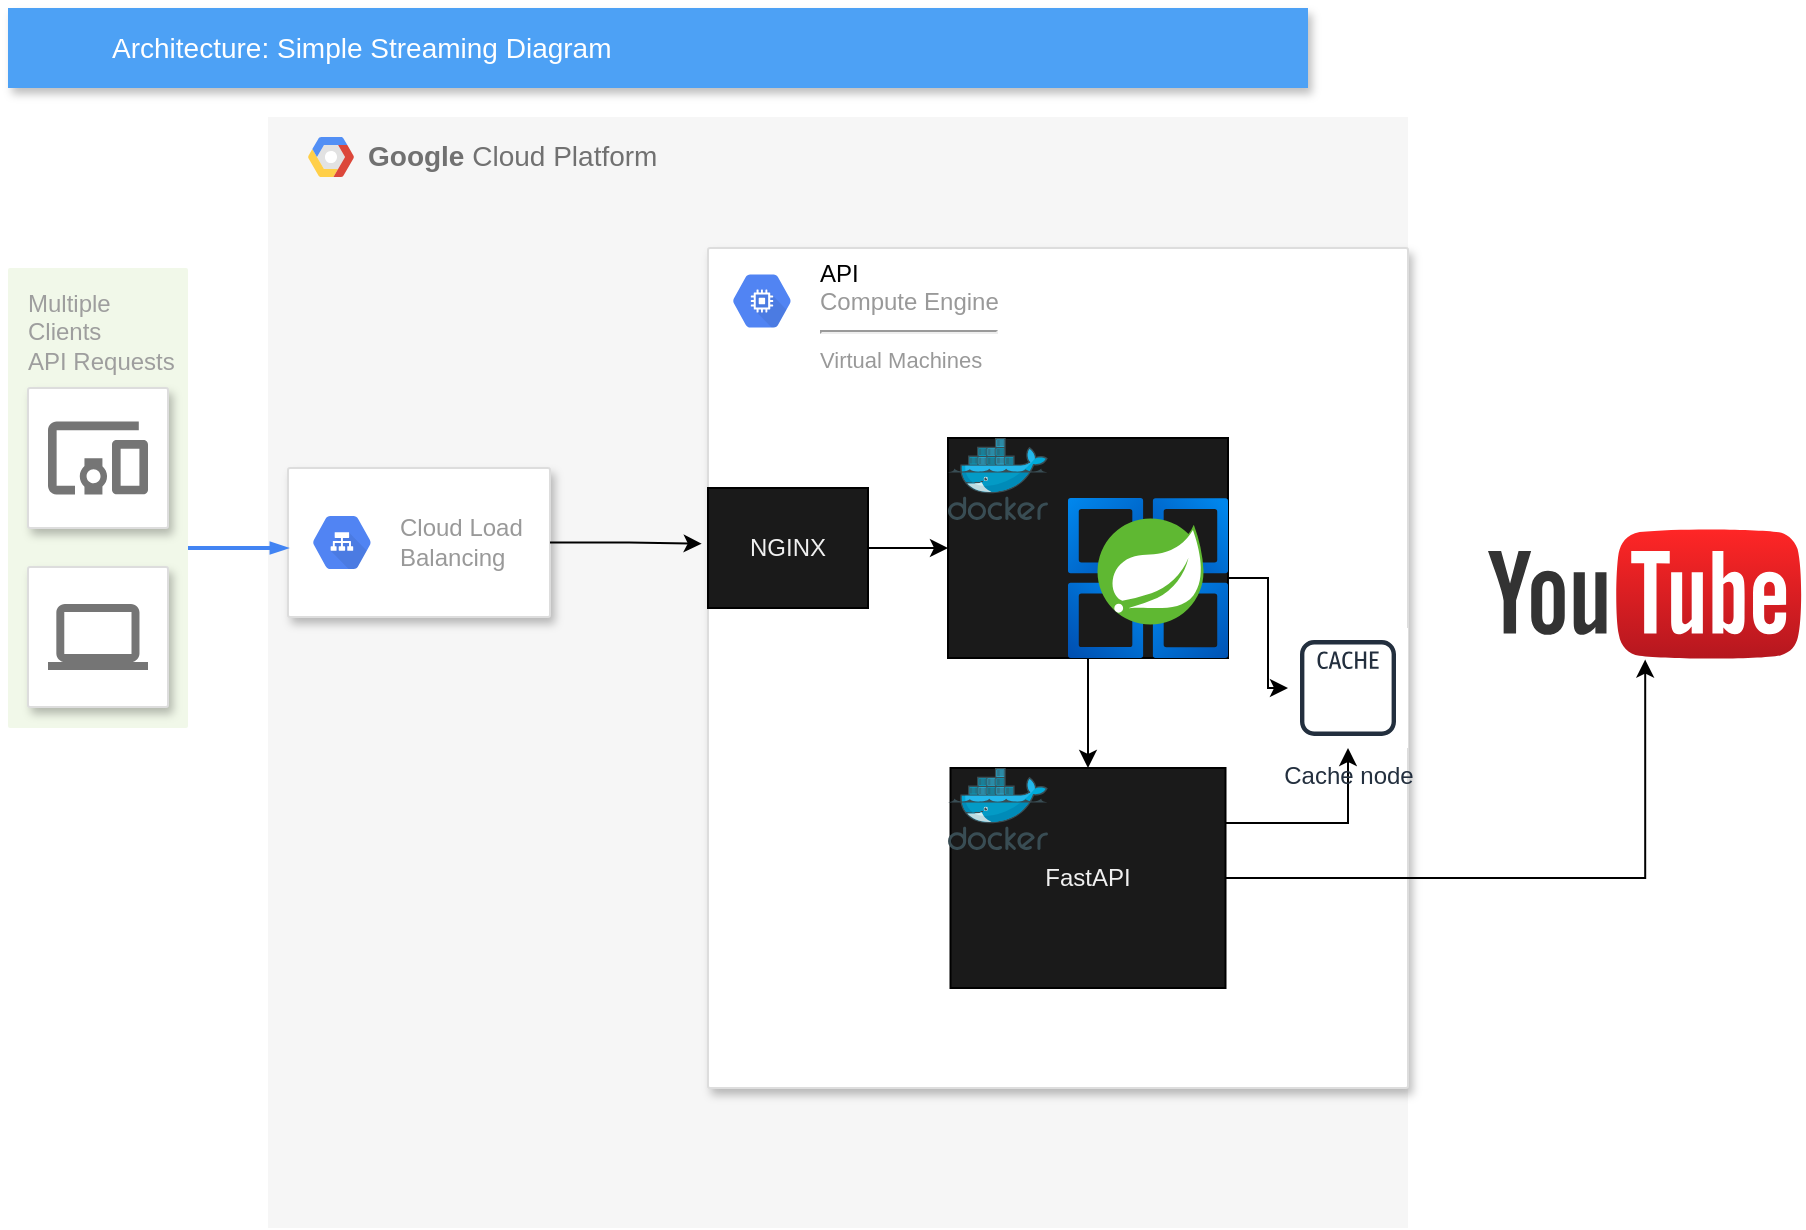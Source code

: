 <mxfile version="21.6.6" type="github">
  <diagram id="f106602c-feb2-e66a-4537-3a34d633f6aa" name="Page-1">
    <mxGraphModel dx="954" dy="648" grid="1" gridSize="10" guides="1" tooltips="1" connect="1" arrows="1" fold="1" page="1" pageScale="1" pageWidth="1169" pageHeight="827" background="none" math="0" shadow="0">
      <root>
        <mxCell id="0" />
        <mxCell id="1" parent="0" />
        <mxCell id="14" value="&lt;b&gt;Google &lt;/b&gt;Cloud Platform" style="fillColor=#F6F6F6;strokeColor=none;shadow=0;gradientColor=none;fontSize=14;align=left;spacing=10;fontColor=#717171;9E9E9E;verticalAlign=top;spacingTop=-4;fontStyle=0;spacingLeft=40;html=1;" parent="1" vertex="1">
          <mxGeometry x="390" y="64.5" width="570" height="555.5" as="geometry" />
        </mxCell>
        <mxCell id="15" value="" style="shape=mxgraph.gcp2.google_cloud_platform;fillColor=#F6F6F6;strokeColor=none;shadow=0;gradientColor=none;" parent="14" vertex="1">
          <mxGeometry width="23" height="20" relative="1" as="geometry">
            <mxPoint x="20" y="10" as="offset" />
          </mxGeometry>
        </mxCell>
        <mxCell id="989" value="" style="strokeColor=#dddddd;fillColor=#ffffff;shadow=1;strokeWidth=1;rounded=1;absoluteArcSize=1;arcSize=2;fontSize=11;fontColor=#9E9E9E;align=center;html=1;" parent="14" vertex="1">
          <mxGeometry x="10" y="175.5" width="131" height="74.5" as="geometry" />
        </mxCell>
        <mxCell id="990" value="Cloud Load&#xa;Balancing" style="dashed=0;connectable=0;html=1;fillColor=#5184F3;strokeColor=none;shape=mxgraph.gcp2.hexIcon;prIcon=cloud_load_balancing;part=1;labelPosition=right;verticalLabelPosition=middle;align=left;verticalAlign=middle;spacingLeft=5;fontColor=#999999;fontSize=12;" parent="989" vertex="1">
          <mxGeometry y="0.5" width="44" height="39" relative="1" as="geometry">
            <mxPoint x="5" y="-19.5" as="offset" />
          </mxGeometry>
        </mxCell>
        <mxCell id="XF7Pkt1dxF7L_GEAWQAG-1002" style="edgeStyle=orthogonalEdgeStyle;rounded=0;orthogonalLoop=1;jettySize=auto;html=1;exitX=0.5;exitY=1;exitDx=0;exitDy=0;" edge="1" parent="14" source="989" target="989">
          <mxGeometry relative="1" as="geometry" />
        </mxCell>
        <mxCell id="993" value="" style="strokeColor=#dddddd;fillColor=#ffffff;shadow=1;strokeWidth=1;rounded=1;absoluteArcSize=1;arcSize=2;fontSize=11;fontColor=#9E9E9E;align=center;html=1;" parent="14" vertex="1">
          <mxGeometry x="220" y="65.5" width="350" height="420" as="geometry" />
        </mxCell>
        <mxCell id="XF7Pkt1dxF7L_GEAWQAG-1018" style="edgeStyle=orthogonalEdgeStyle;rounded=0;orthogonalLoop=1;jettySize=auto;html=1;entryX=0.5;entryY=0;entryDx=0;entryDy=0;" edge="1" parent="993" source="XF7Pkt1dxF7L_GEAWQAG-1016" target="XF7Pkt1dxF7L_GEAWQAG-1009">
          <mxGeometry relative="1" as="geometry" />
        </mxCell>
        <mxCell id="XF7Pkt1dxF7L_GEAWQAG-1016" value="" style="rounded=0;whiteSpace=wrap;html=1;fillColor=#1A1A1A;" vertex="1" parent="993">
          <mxGeometry x="120" y="95" width="140" height="110" as="geometry" />
        </mxCell>
        <mxCell id="994" value="&lt;font color=&quot;#000000&quot;&gt;API&lt;/font&gt;&lt;br&gt;Compute Engine&lt;hr&gt;&lt;font style=&quot;font-size: 11px&quot;&gt;Virtual Machines&lt;/font&gt;" style="dashed=0;connectable=0;html=1;fillColor=#5184F3;strokeColor=none;shape=mxgraph.gcp2.hexIcon;prIcon=compute_engine;part=1;labelPosition=right;verticalLabelPosition=middle;align=left;verticalAlign=top;spacingLeft=5;fontColor=#999999;fontSize=12;spacingTop=-8;" parent="993" vertex="1">
          <mxGeometry width="44" height="39" relative="1" as="geometry">
            <mxPoint x="5" y="7" as="offset" />
          </mxGeometry>
        </mxCell>
        <mxCell id="XF7Pkt1dxF7L_GEAWQAG-1027" style="edgeStyle=orthogonalEdgeStyle;rounded=0;orthogonalLoop=1;jettySize=auto;html=1;" edge="1" parent="993" source="XF7Pkt1dxF7L_GEAWQAG-1005" target="XF7Pkt1dxF7L_GEAWQAG-1026">
          <mxGeometry relative="1" as="geometry" />
        </mxCell>
        <mxCell id="XF7Pkt1dxF7L_GEAWQAG-1005" value="" style="image;aspect=fixed;html=1;points=[];align=center;fontSize=12;image=img/lib/azure2/compute/Azure_Spring_Cloud.svg;" vertex="1" parent="993">
          <mxGeometry x="180" y="125" width="80" height="80" as="geometry" />
        </mxCell>
        <mxCell id="XF7Pkt1dxF7L_GEAWQAG-1017" value="" style="edgeStyle=orthogonalEdgeStyle;rounded=0;orthogonalLoop=1;jettySize=auto;html=1;entryX=0;entryY=0.5;entryDx=0;entryDy=0;" edge="1" parent="993" source="XF7Pkt1dxF7L_GEAWQAG-1006" target="XF7Pkt1dxF7L_GEAWQAG-1016">
          <mxGeometry relative="1" as="geometry" />
        </mxCell>
        <mxCell id="XF7Pkt1dxF7L_GEAWQAG-1006" value="&lt;font color=&quot;#f0f0f0&quot;&gt;NGINX&lt;/font&gt;" style="rounded=0;whiteSpace=wrap;html=1;fillColor=#1A1A1A;" vertex="1" parent="993">
          <mxGeometry y="120" width="80" height="60" as="geometry" />
        </mxCell>
        <mxCell id="XF7Pkt1dxF7L_GEAWQAG-1029" style="edgeStyle=orthogonalEdgeStyle;rounded=0;orthogonalLoop=1;jettySize=auto;html=1;exitX=1;exitY=0.25;exitDx=0;exitDy=0;" edge="1" parent="993" source="XF7Pkt1dxF7L_GEAWQAG-1009" target="XF7Pkt1dxF7L_GEAWQAG-1026">
          <mxGeometry relative="1" as="geometry" />
        </mxCell>
        <mxCell id="XF7Pkt1dxF7L_GEAWQAG-1009" value="&lt;font color=&quot;#f0f0f0&quot;&gt;FastAPI&lt;/font&gt;" style="rounded=0;whiteSpace=wrap;html=1;fillColor=#1A1A1A;" vertex="1" parent="993">
          <mxGeometry x="121.25" y="260" width="137.5" height="110" as="geometry" />
        </mxCell>
        <mxCell id="XF7Pkt1dxF7L_GEAWQAG-1013" value="" style="image;sketch=0;aspect=fixed;html=1;points=[];align=center;fontSize=12;image=img/lib/mscae/Docker.svg;" vertex="1" parent="993">
          <mxGeometry x="120" y="95" width="50" height="41" as="geometry" />
        </mxCell>
        <mxCell id="XF7Pkt1dxF7L_GEAWQAG-1014" value="" style="image;sketch=0;aspect=fixed;html=1;points=[];align=center;fontSize=12;image=img/lib/mscae/Docker.svg;" vertex="1" parent="993">
          <mxGeometry x="120" y="260" width="50" height="41" as="geometry" />
        </mxCell>
        <mxCell id="XF7Pkt1dxF7L_GEAWQAG-1026" value="Cache node" style="sketch=0;outlineConnect=0;fontColor=#232F3E;gradientColor=none;strokeColor=#232F3E;fillColor=#ffffff;dashed=0;verticalLabelPosition=bottom;verticalAlign=top;align=center;html=1;fontSize=12;fontStyle=0;aspect=fixed;shape=mxgraph.aws4.resourceIcon;resIcon=mxgraph.aws4.cache_node;" vertex="1" parent="993">
          <mxGeometry x="290" y="190" width="60" height="60" as="geometry" />
        </mxCell>
        <mxCell id="XF7Pkt1dxF7L_GEAWQAG-1004" value="" style="edgeStyle=orthogonalEdgeStyle;rounded=0;orthogonalLoop=1;jettySize=auto;html=1;entryX=-0.009;entryY=0.352;entryDx=0;entryDy=0;entryPerimeter=0;" edge="1" parent="14" source="989" target="993">
          <mxGeometry relative="1" as="geometry" />
        </mxCell>
        <mxCell id="997" value="Multiple&lt;br&gt;Clients&lt;br&gt;API Requests&lt;br&gt;" style="rounded=1;absoluteArcSize=1;arcSize=2;html=1;strokeColor=none;gradientColor=none;shadow=0;dashed=0;fontSize=12;fontColor=#9E9E9E;align=left;verticalAlign=top;spacing=10;spacingTop=-4;fillColor=#F1F8E9;" parent="1" vertex="1">
          <mxGeometry x="260" y="140" width="90" height="230" as="geometry" />
        </mxCell>
        <mxCell id="818" value="Architecture: Simple Streaming Diagram" style="fillColor=#4DA1F5;strokeColor=none;shadow=1;gradientColor=none;fontSize=14;align=left;spacingLeft=50;fontColor=#ffffff;html=1;" parent="1" vertex="1">
          <mxGeometry x="260" y="10" width="650" height="40" as="geometry" />
        </mxCell>
        <mxCell id="985" value="" style="strokeColor=#dddddd;fillColor=#ffffff;shadow=1;strokeWidth=1;rounded=1;absoluteArcSize=1;arcSize=2;labelPosition=center;verticalLabelPosition=middle;align=center;verticalAlign=bottom;spacingLeft=0;fontColor=#999999;fontSize=12;whiteSpace=wrap;spacingBottom=2;html=1;" parent="1" vertex="1">
          <mxGeometry x="270" y="200" width="70" height="70" as="geometry" />
        </mxCell>
        <mxCell id="986" value="" style="dashed=0;connectable=0;html=1;fillColor=#757575;strokeColor=none;shape=mxgraph.gcp2.mobile_devices;part=1;" parent="985" vertex="1">
          <mxGeometry x="0.5" width="50" height="36.5" relative="1" as="geometry">
            <mxPoint x="-25" y="16.75" as="offset" />
          </mxGeometry>
        </mxCell>
        <mxCell id="998" style="edgeStyle=elbowEdgeStyle;rounded=0;elbow=vertical;html=1;labelBackgroundColor=none;startFill=1;startSize=4;endArrow=blockThin;endFill=1;endSize=4;jettySize=auto;orthogonalLoop=1;strokeColor=#4284F3;strokeWidth=2;fontSize=12;fontColor=#000000;align=left;dashed=0;" parent="1" source="997" target="989" edge="1">
          <mxGeometry relative="1" as="geometry">
            <Array as="points">
              <mxPoint x="370" y="280" />
            </Array>
          </mxGeometry>
        </mxCell>
        <mxCell id="987" value="" style="strokeColor=#dddddd;fillColor=#ffffff;shadow=1;strokeWidth=1;rounded=1;absoluteArcSize=1;arcSize=2;labelPosition=center;verticalLabelPosition=middle;align=center;verticalAlign=bottom;spacingLeft=0;fontColor=#999999;fontSize=12;whiteSpace=wrap;spacingBottom=2;html=1;" parent="1" vertex="1">
          <mxGeometry x="270" y="289.5" width="70" height="70" as="geometry" />
        </mxCell>
        <mxCell id="988" value="" style="dashed=0;connectable=0;html=1;fillColor=#757575;strokeColor=none;shape=mxgraph.gcp2.laptop;part=1;" parent="987" vertex="1">
          <mxGeometry x="0.5" width="50" height="33" relative="1" as="geometry">
            <mxPoint x="-25" y="18.5" as="offset" />
          </mxGeometry>
        </mxCell>
        <mxCell id="XF7Pkt1dxF7L_GEAWQAG-1012" value="" style="dashed=0;outlineConnect=0;html=1;align=center;labelPosition=center;verticalLabelPosition=bottom;verticalAlign=top;shape=mxgraph.weblogos.youtube;fillColor=#FF2626;gradientColor=#B5171F" vertex="1" parent="1">
          <mxGeometry x="1000" y="270" width="157.2" height="65.8" as="geometry" />
        </mxCell>
        <mxCell id="XF7Pkt1dxF7L_GEAWQAG-1020" value="" style="edgeStyle=orthogonalEdgeStyle;rounded=0;orthogonalLoop=1;jettySize=auto;html=1;" edge="1" parent="1" source="XF7Pkt1dxF7L_GEAWQAG-1009" target="XF7Pkt1dxF7L_GEAWQAG-1012">
          <mxGeometry relative="1" as="geometry">
            <mxPoint x="977.5" y="445" as="targetPoint" />
          </mxGeometry>
        </mxCell>
      </root>
    </mxGraphModel>
  </diagram>
</mxfile>
